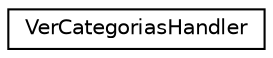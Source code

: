 digraph "Graphical Class Hierarchy"
{
 // INTERACTIVE_SVG=YES
 // LATEX_PDF_SIZE
  edge [fontname="Helvetica",fontsize="10",labelfontname="Helvetica",labelfontsize="10"];
  node [fontname="Helvetica",fontsize="10",shape=record];
  rankdir="LR";
  Node0 [label="VerCategoriasHandler",height=0.2,width=0.4,color="black", fillcolor="white", style="filled",URL="$classVerCategoriasHandler.html",tooltip="Presenta al administrador las categeorías disponibles y le permite borrarlas o crear nuevas"];
}
